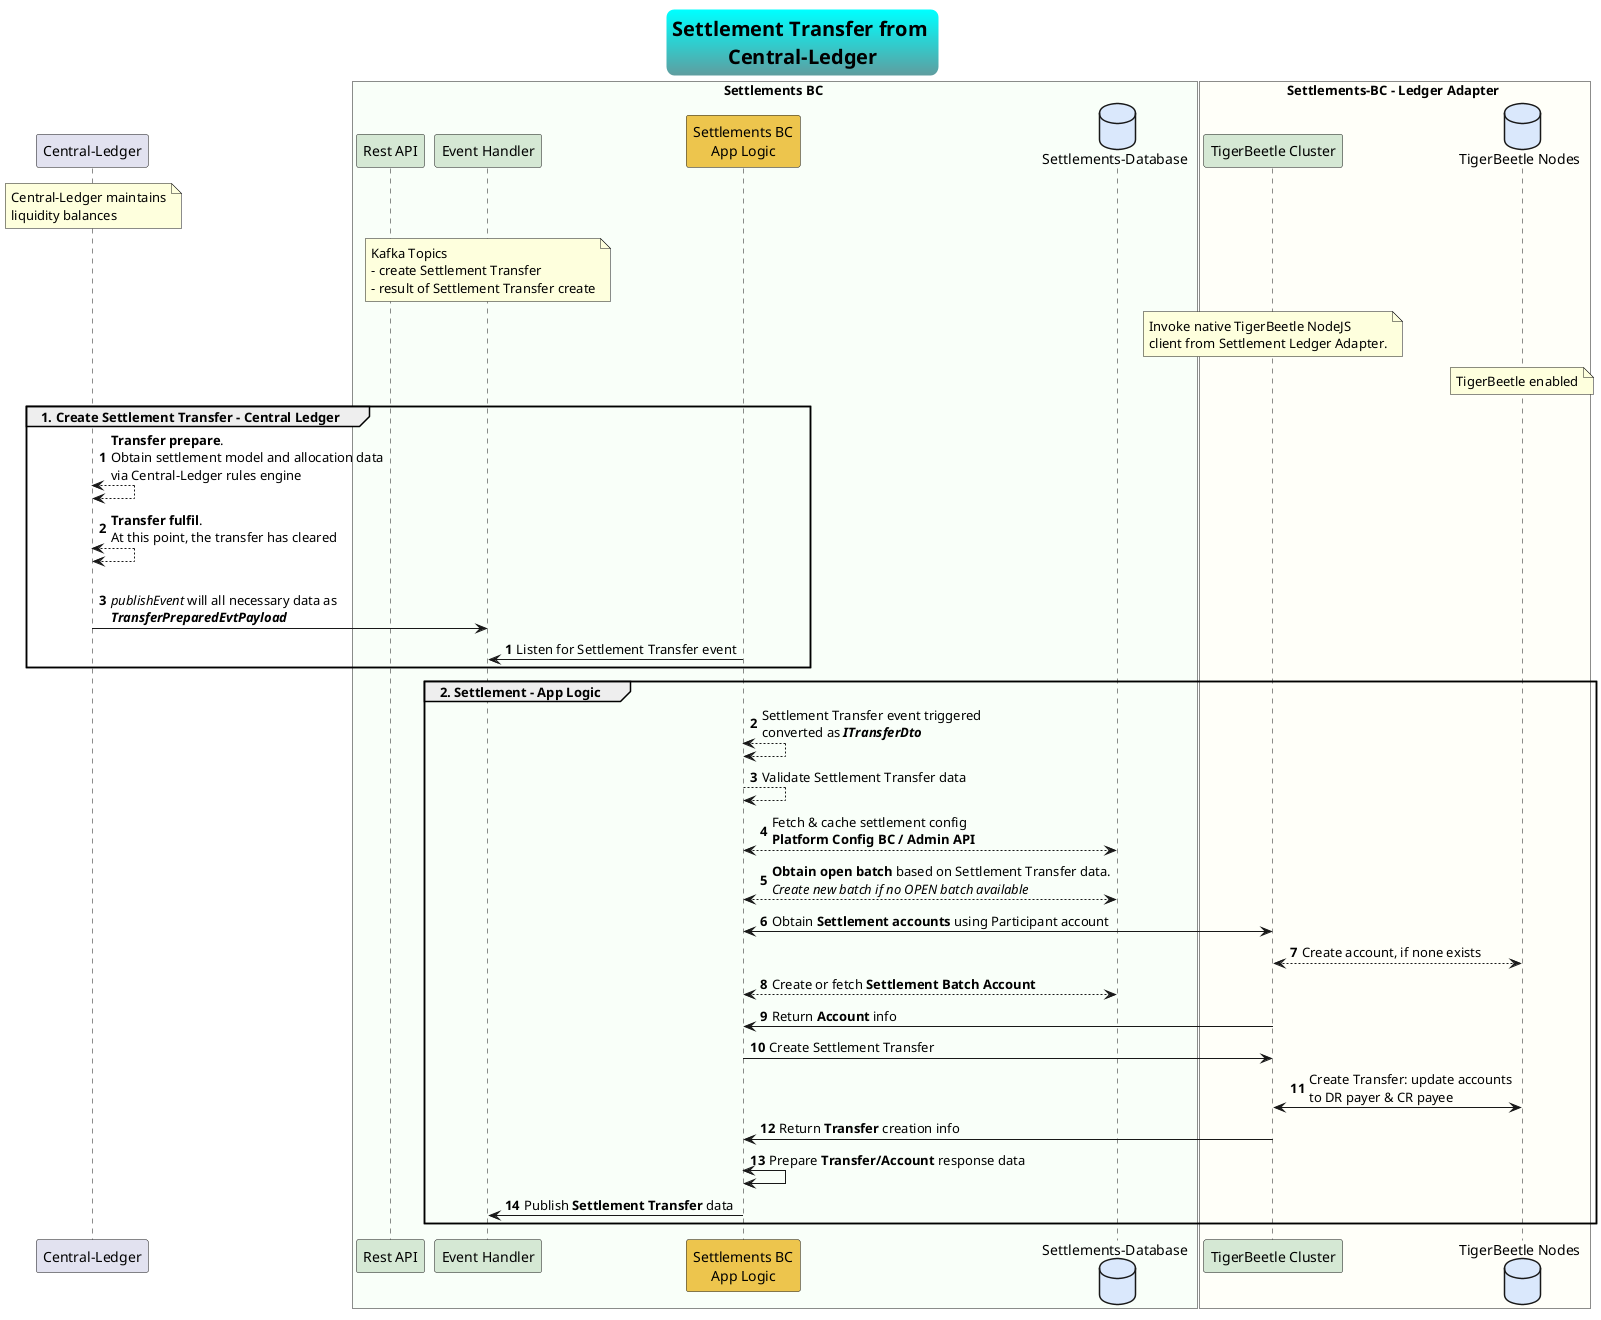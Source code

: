 @startuml

skinparam TitleFontSize 20
skinparam titleBorderRoundCorner 15
skinparam titleBorderThickness 2
skinparam titleBorderColor Aqua-CadetBlue
skinparam titleBackgroundColor Aqua-CadetBlue
title Settlement Transfer from \nCentral-Ledger

participant "Central-Ledger" as ext_cl
note over ext_cl
    Central-Ledger maintains
    liquidity balances
end note

box Settlements BC #F9FFF9
    participant "Rest API" as sbc_rest #D5E8D4
    participant "Event Handler" as sbc_event #D5E8D4
    note over sbc_event
        Kafka Topics
        - create Settlement Transfer
        - result of Settlement Transfer create
    end note
    participant "Settlements BC\nApp Logic" as sbc_app_logic #EDC54D
    database "Settlements-Database" as sbc_db #DAE8FC
end box

box Settlements-BC - Ledger Adapter #FFFFF9
    participant "TigerBeetle Cluster" as abbc_grpc #D5E8D4
    database "TigerBeetle Nodes" as abbc_tigerbeetle #DAE8FC
    note over abbc_grpc
        Invoke native TigerBeetle NodeJS
        client from Settlement Ledger Adapter.
    end note
    note over abbc_tigerbeetle
        TigerBeetle enabled
    end note
end box

group 1. Create Settlement Transfer - Central Ledger
autonumber
    ext_cl <--> ext_cl : **Transfer prepare**. \nObtain settlement model and allocation data\nvia Central-Ledger rules engine
    ext_cl <--> ext_cl : **Transfer fulfil**. \nAt this point, the transfer has cleared
    ext_cl -> sbc_event : \n//publishEvent// will all necessary data as\n**//TransferPreparedEvtPayload//**
autonumber
    sbc_app_logic -> sbc_event : Listen for Settlement Transfer event
end

group 2. Settlement - App Logic
    sbc_app_logic <--> sbc_app_logic: Settlement Transfer event triggered\nconverted as **//ITransferDto//**
    sbc_app_logic --> sbc_app_logic : Validate Settlement Transfer data
    sbc_app_logic <--> sbc_db : Fetch & cache settlement config\n**Platform Config BC / Admin API**
    sbc_app_logic <--> sbc_db : **Obtain open batch** based on Settlement Transfer data.\n//Create new batch if no OPEN batch available//
    sbc_app_logic <-> abbc_grpc : Obtain **Settlement accounts** using Participant account
    abbc_grpc <--> abbc_tigerbeetle : Create account, if none exists
    sbc_app_logic <--> sbc_db : Create or fetch **Settlement Batch Account**
    abbc_grpc -> sbc_app_logic : Return **Account** info
    sbc_app_logic -> abbc_grpc: Create Settlement Transfer
    abbc_grpc <-> abbc_tigerbeetle: Create Transfer: update accounts \nto DR payer & CR payee
    abbc_grpc -> sbc_app_logic : Return **Transfer** creation info
    sbc_app_logic <-> sbc_app_logic: Prepare **Transfer/Account** response data
    sbc_app_logic -> sbc_event : Publish **Settlement Transfer** data
end

@enduml
